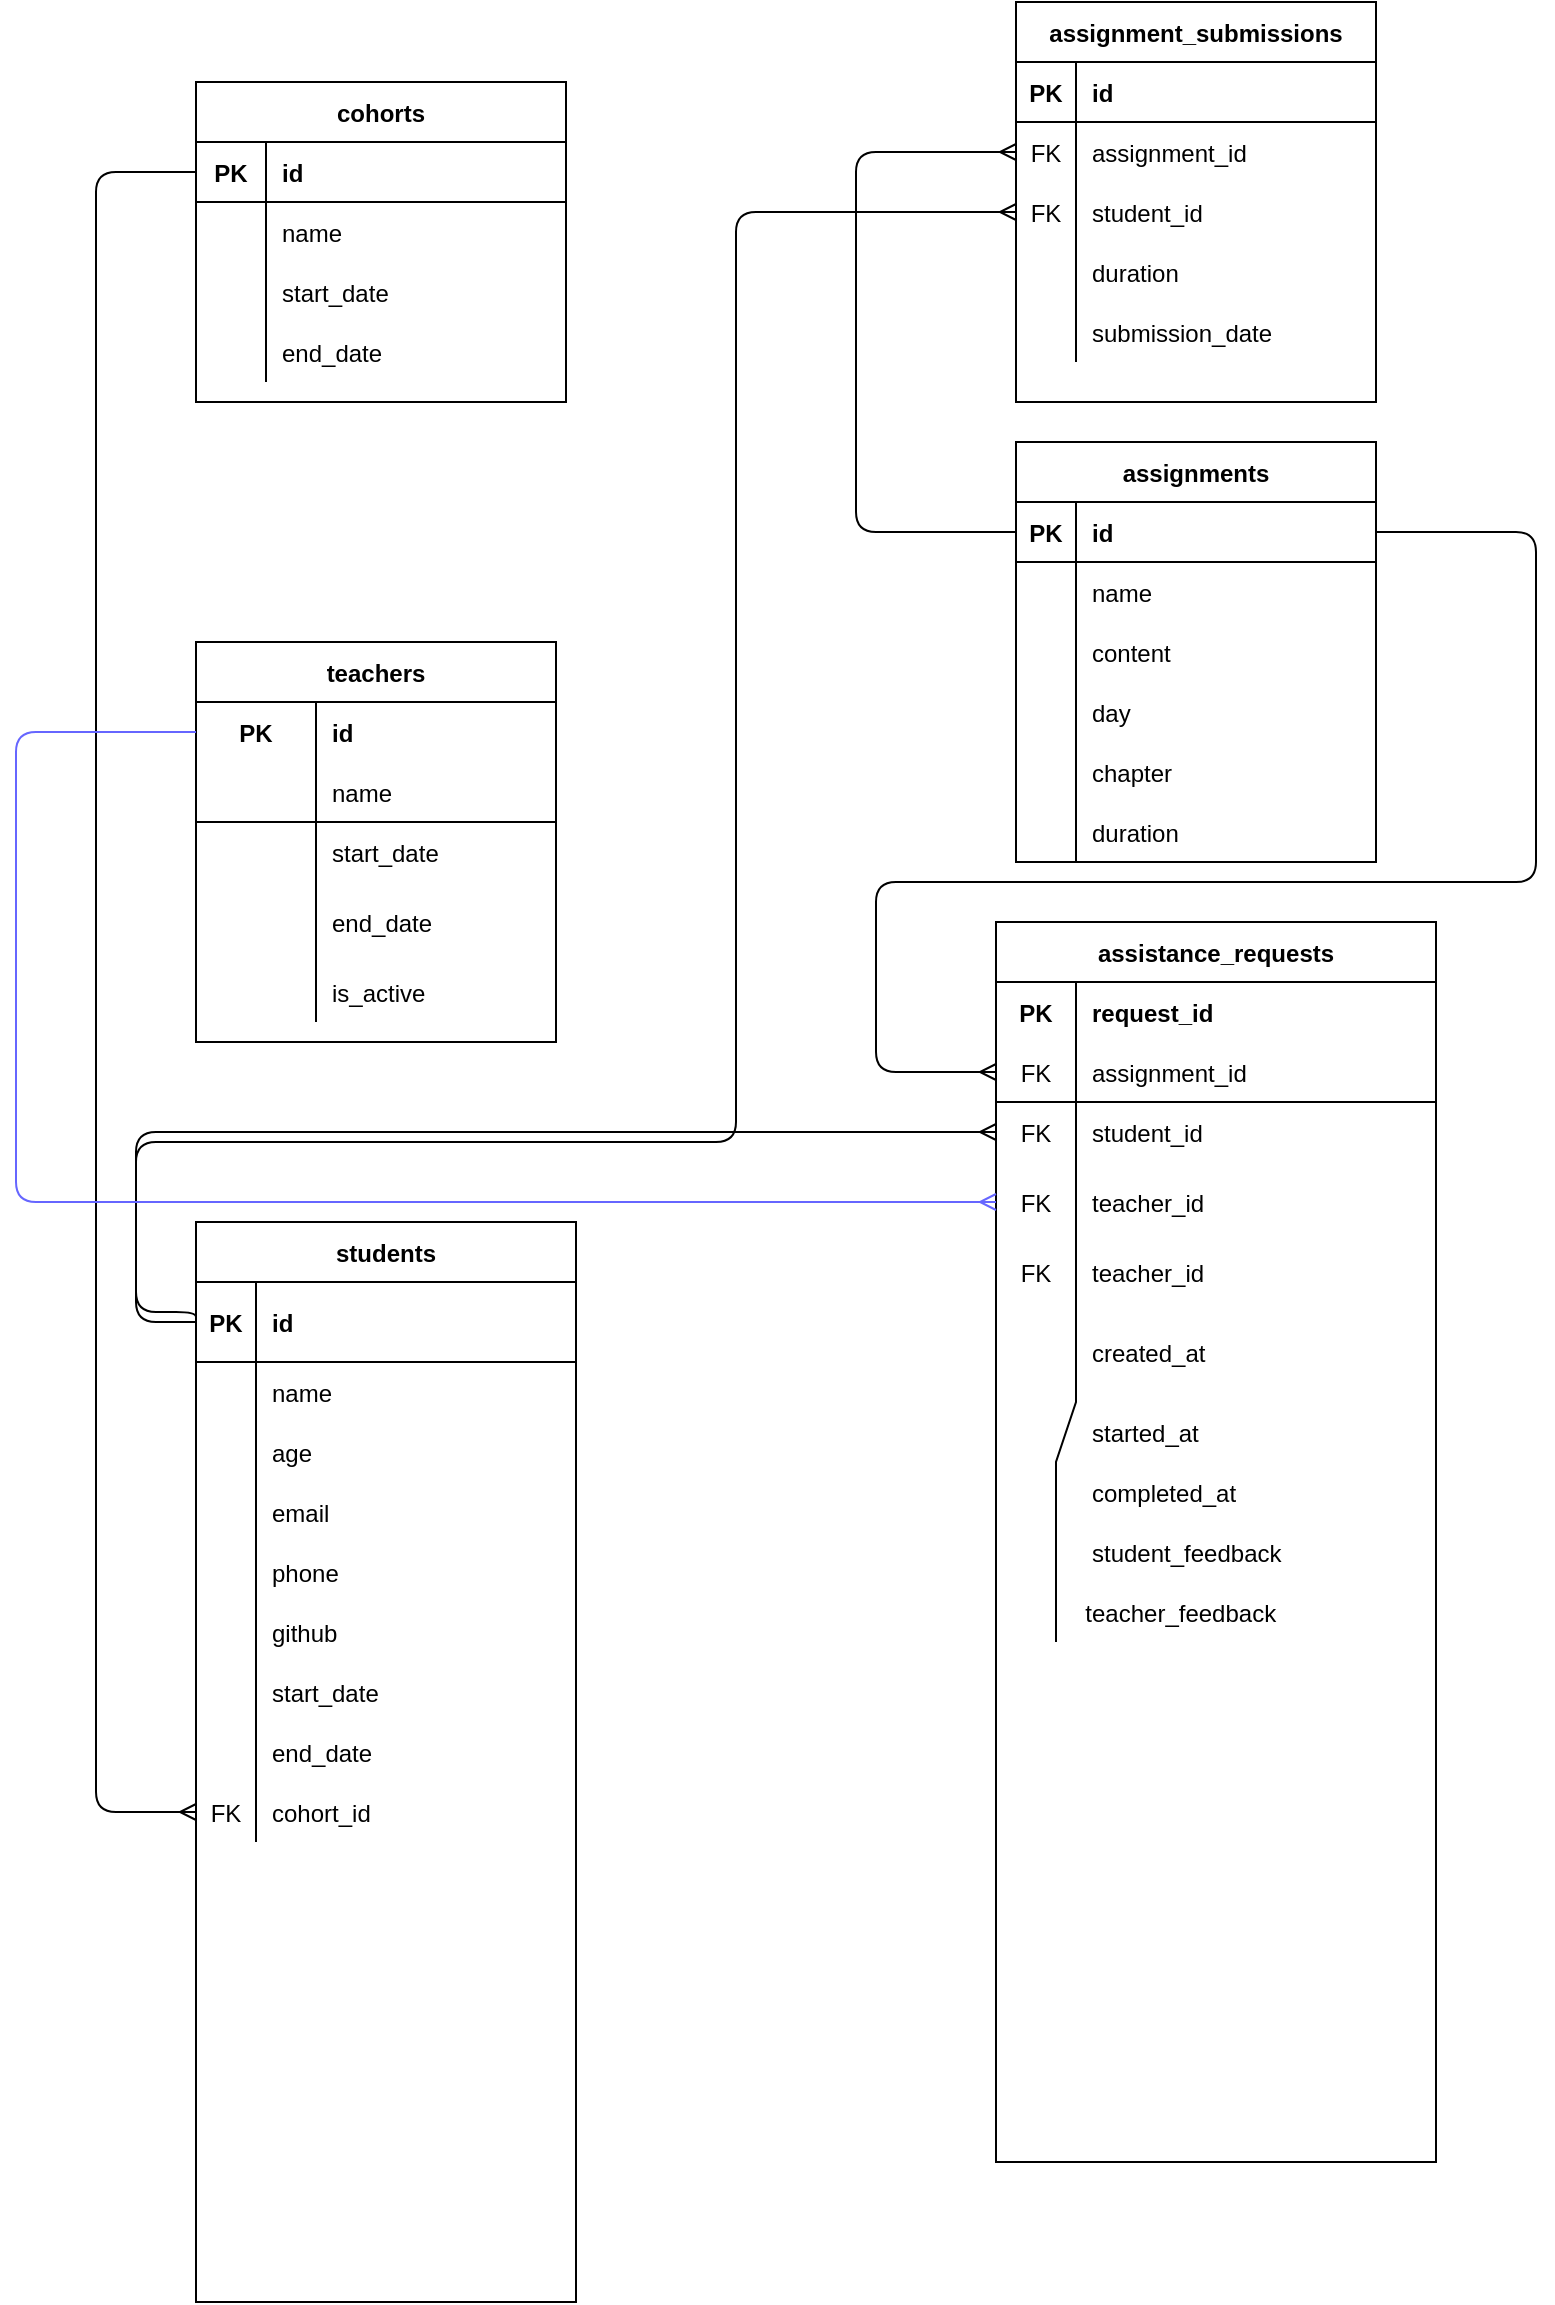<mxfile version="13.6.3" type="github"><diagram id="R2lEEEUBdFMjLlhIrx00" name="Page-1"><mxGraphModel dx="2802" dy="1162" grid="1" gridSize="10" guides="1" tooltips="1" connect="1" arrows="1" fold="1" page="1" pageScale="1" pageWidth="1920" pageHeight="1200" math="0" shadow="0" extFonts="Permanent Marker^https://fonts.googleapis.com/css?family=Permanent+Marker"><root><mxCell id="0"/><mxCell id="1" parent="0"/><mxCell id="VkyUYNrbynWBZZWqEZog-88" value="assignment_submissions" style="shape=table;startSize=30;container=1;collapsible=1;childLayout=tableLayout;fixedRows=1;rowLines=0;fontStyle=1;align=center;resizeLast=1;fillColor=none;" vertex="1" parent="1"><mxGeometry x="460" y="30" width="180" height="200" as="geometry"/></mxCell><mxCell id="VkyUYNrbynWBZZWqEZog-89" value="" style="shape=partialRectangle;collapsible=0;dropTarget=0;pointerEvents=0;fillColor=none;top=0;left=0;bottom=1;right=0;points=[[0,0.5],[1,0.5]];portConstraint=eastwest;" vertex="1" parent="VkyUYNrbynWBZZWqEZog-88"><mxGeometry y="30" width="180" height="30" as="geometry"/></mxCell><mxCell id="VkyUYNrbynWBZZWqEZog-90" value="PK" style="shape=partialRectangle;connectable=0;fillColor=none;top=0;left=0;bottom=0;right=0;fontStyle=1;overflow=hidden;" vertex="1" parent="VkyUYNrbynWBZZWqEZog-89"><mxGeometry width="30" height="30" as="geometry"/></mxCell><mxCell id="VkyUYNrbynWBZZWqEZog-91" value="id" style="shape=partialRectangle;connectable=0;fillColor=none;top=0;left=0;bottom=0;right=0;align=left;spacingLeft=6;fontStyle=1;overflow=hidden;" vertex="1" parent="VkyUYNrbynWBZZWqEZog-89"><mxGeometry x="30" width="150" height="30" as="geometry"/></mxCell><mxCell id="VkyUYNrbynWBZZWqEZog-92" value="" style="shape=partialRectangle;collapsible=0;dropTarget=0;pointerEvents=0;fillColor=none;top=0;left=0;bottom=0;right=0;points=[[0,0.5],[1,0.5]];portConstraint=eastwest;" vertex="1" parent="VkyUYNrbynWBZZWqEZog-88"><mxGeometry y="60" width="180" height="30" as="geometry"/></mxCell><mxCell id="VkyUYNrbynWBZZWqEZog-93" value="FK" style="shape=partialRectangle;connectable=0;fillColor=none;top=0;left=0;bottom=0;right=0;editable=1;overflow=hidden;" vertex="1" parent="VkyUYNrbynWBZZWqEZog-92"><mxGeometry width="30" height="30" as="geometry"/></mxCell><mxCell id="VkyUYNrbynWBZZWqEZog-94" value="assignment_id" style="shape=partialRectangle;connectable=0;fillColor=none;top=0;left=0;bottom=0;right=0;align=left;spacingLeft=6;overflow=hidden;" vertex="1" parent="VkyUYNrbynWBZZWqEZog-92"><mxGeometry x="30" width="150" height="30" as="geometry"/></mxCell><mxCell id="VkyUYNrbynWBZZWqEZog-95" value="" style="shape=partialRectangle;collapsible=0;dropTarget=0;pointerEvents=0;fillColor=none;top=0;left=0;bottom=0;right=0;points=[[0,0.5],[1,0.5]];portConstraint=eastwest;" vertex="1" parent="VkyUYNrbynWBZZWqEZog-88"><mxGeometry y="90" width="180" height="30" as="geometry"/></mxCell><mxCell id="VkyUYNrbynWBZZWqEZog-96" value="FK" style="shape=partialRectangle;connectable=0;fillColor=none;top=0;left=0;bottom=0;right=0;editable=1;overflow=hidden;" vertex="1" parent="VkyUYNrbynWBZZWqEZog-95"><mxGeometry width="30" height="30" as="geometry"/></mxCell><mxCell id="VkyUYNrbynWBZZWqEZog-97" value="student_id" style="shape=partialRectangle;connectable=0;fillColor=none;top=0;left=0;bottom=0;right=0;align=left;spacingLeft=6;overflow=hidden;" vertex="1" parent="VkyUYNrbynWBZZWqEZog-95"><mxGeometry x="30" width="150" height="30" as="geometry"/></mxCell><mxCell id="VkyUYNrbynWBZZWqEZog-98" value="" style="shape=partialRectangle;collapsible=0;dropTarget=0;pointerEvents=0;fillColor=none;top=0;left=0;bottom=0;right=0;points=[[0,0.5],[1,0.5]];portConstraint=eastwest;" vertex="1" parent="VkyUYNrbynWBZZWqEZog-88"><mxGeometry y="120" width="180" height="30" as="geometry"/></mxCell><mxCell id="VkyUYNrbynWBZZWqEZog-99" value="" style="shape=partialRectangle;connectable=0;fillColor=none;top=0;left=0;bottom=0;right=0;editable=1;overflow=hidden;" vertex="1" parent="VkyUYNrbynWBZZWqEZog-98"><mxGeometry width="30" height="30" as="geometry"/></mxCell><mxCell id="VkyUYNrbynWBZZWqEZog-100" value="duration" style="shape=partialRectangle;connectable=0;fillColor=none;top=0;left=0;bottom=0;right=0;align=left;spacingLeft=6;overflow=hidden;" vertex="1" parent="VkyUYNrbynWBZZWqEZog-98"><mxGeometry x="30" width="150" height="30" as="geometry"/></mxCell><mxCell id="VkyUYNrbynWBZZWqEZog-103" value="" style="shape=partialRectangle;collapsible=0;dropTarget=0;pointerEvents=0;fillColor=none;top=0;left=0;bottom=0;right=0;points=[[0,0.5],[1,0.5]];portConstraint=eastwest;" vertex="1" parent="VkyUYNrbynWBZZWqEZog-88"><mxGeometry y="150" width="180" height="30" as="geometry"/></mxCell><mxCell id="VkyUYNrbynWBZZWqEZog-104" value="" style="shape=partialRectangle;connectable=0;fillColor=none;top=0;left=0;bottom=0;right=0;fontStyle=0;overflow=hidden;" vertex="1" parent="VkyUYNrbynWBZZWqEZog-103"><mxGeometry width="30" height="30" as="geometry"/></mxCell><mxCell id="VkyUYNrbynWBZZWqEZog-105" value="submission_date" style="shape=partialRectangle;connectable=0;fillColor=none;top=0;left=0;bottom=0;right=0;align=left;spacingLeft=6;fontStyle=0;overflow=hidden;" vertex="1" parent="VkyUYNrbynWBZZWqEZog-103"><mxGeometry x="30" width="150" height="30" as="geometry"/></mxCell><mxCell id="VkyUYNrbynWBZZWqEZog-110" value="students" style="shape=table;startSize=30;container=1;collapsible=1;childLayout=tableLayout;fixedRows=1;rowLines=0;fontStyle=1;align=center;resizeLast=1;fillColor=none;" vertex="1" parent="1"><mxGeometry x="50" y="640" width="190" height="540" as="geometry"/></mxCell><mxCell id="VkyUYNrbynWBZZWqEZog-111" value="" style="shape=partialRectangle;collapsible=0;dropTarget=0;pointerEvents=0;fillColor=none;top=0;left=0;bottom=1;right=0;points=[[0,0.5],[1,0.5]];portConstraint=eastwest;" vertex="1" parent="VkyUYNrbynWBZZWqEZog-110"><mxGeometry y="30" width="190" height="40" as="geometry"/></mxCell><mxCell id="VkyUYNrbynWBZZWqEZog-112" value="PK" style="shape=partialRectangle;connectable=0;fillColor=none;top=0;left=0;bottom=0;right=0;fontStyle=1;overflow=hidden;" vertex="1" parent="VkyUYNrbynWBZZWqEZog-111"><mxGeometry width="30" height="40" as="geometry"/></mxCell><mxCell id="VkyUYNrbynWBZZWqEZog-113" value="id" style="shape=partialRectangle;connectable=0;fillColor=none;top=0;left=0;bottom=0;right=0;align=left;spacingLeft=6;fontStyle=1;overflow=hidden;" vertex="1" parent="VkyUYNrbynWBZZWqEZog-111"><mxGeometry x="30" width="160" height="40" as="geometry"/></mxCell><mxCell id="VkyUYNrbynWBZZWqEZog-114" value="" style="shape=partialRectangle;collapsible=0;dropTarget=0;pointerEvents=0;fillColor=none;top=0;left=0;bottom=0;right=0;points=[[0,0.5],[1,0.5]];portConstraint=eastwest;" vertex="1" parent="VkyUYNrbynWBZZWqEZog-110"><mxGeometry y="70" width="190" height="30" as="geometry"/></mxCell><mxCell id="VkyUYNrbynWBZZWqEZog-115" value="" style="shape=partialRectangle;connectable=0;fillColor=none;top=0;left=0;bottom=0;right=0;editable=1;overflow=hidden;" vertex="1" parent="VkyUYNrbynWBZZWqEZog-114"><mxGeometry width="30" height="30" as="geometry"/></mxCell><mxCell id="VkyUYNrbynWBZZWqEZog-116" value="name" style="shape=partialRectangle;connectable=0;fillColor=none;top=0;left=0;bottom=0;right=0;align=left;spacingLeft=6;overflow=hidden;" vertex="1" parent="VkyUYNrbynWBZZWqEZog-114"><mxGeometry x="30" width="160" height="30" as="geometry"/></mxCell><mxCell id="VkyUYNrbynWBZZWqEZog-117" value="" style="shape=partialRectangle;collapsible=0;dropTarget=0;pointerEvents=0;fillColor=none;top=0;left=0;bottom=0;right=0;points=[[0,0.5],[1,0.5]];portConstraint=eastwest;" vertex="1" parent="VkyUYNrbynWBZZWqEZog-110"><mxGeometry y="100" width="190" height="30" as="geometry"/></mxCell><mxCell id="VkyUYNrbynWBZZWqEZog-118" value="" style="shape=partialRectangle;connectable=0;fillColor=none;top=0;left=0;bottom=0;right=0;editable=1;overflow=hidden;" vertex="1" parent="VkyUYNrbynWBZZWqEZog-117"><mxGeometry width="30" height="30" as="geometry"/></mxCell><mxCell id="VkyUYNrbynWBZZWqEZog-119" value="age" style="shape=partialRectangle;connectable=0;fillColor=none;top=0;left=0;bottom=0;right=0;align=left;spacingLeft=6;overflow=hidden;" vertex="1" parent="VkyUYNrbynWBZZWqEZog-117"><mxGeometry x="30" width="160" height="30" as="geometry"/></mxCell><mxCell id="VkyUYNrbynWBZZWqEZog-120" value="" style="shape=partialRectangle;collapsible=0;dropTarget=0;pointerEvents=0;fillColor=none;top=0;left=0;bottom=0;right=0;points=[[0,0.5],[1,0.5]];portConstraint=eastwest;" vertex="1" parent="VkyUYNrbynWBZZWqEZog-110"><mxGeometry y="130" width="190" height="30" as="geometry"/></mxCell><mxCell id="VkyUYNrbynWBZZWqEZog-121" value="" style="shape=partialRectangle;connectable=0;fillColor=none;top=0;left=0;bottom=0;right=0;editable=1;overflow=hidden;" vertex="1" parent="VkyUYNrbynWBZZWqEZog-120"><mxGeometry width="30" height="30" as="geometry"/></mxCell><mxCell id="VkyUYNrbynWBZZWqEZog-122" value="email" style="shape=partialRectangle;connectable=0;fillColor=none;top=0;left=0;bottom=0;right=0;align=left;spacingLeft=6;overflow=hidden;" vertex="1" parent="VkyUYNrbynWBZZWqEZog-120"><mxGeometry x="30" width="160" height="30" as="geometry"/></mxCell><mxCell id="VkyUYNrbynWBZZWqEZog-123" value="" style="shape=partialRectangle;collapsible=0;dropTarget=0;pointerEvents=0;fillColor=none;top=0;left=0;bottom=0;right=0;points=[[0,0.5],[1,0.5]];portConstraint=eastwest;" vertex="1" parent="VkyUYNrbynWBZZWqEZog-110"><mxGeometry y="160" width="190" height="30" as="geometry"/></mxCell><mxCell id="VkyUYNrbynWBZZWqEZog-124" value="" style="shape=partialRectangle;connectable=0;fillColor=none;top=0;left=0;bottom=0;right=0;fontStyle=0;overflow=hidden;" vertex="1" parent="VkyUYNrbynWBZZWqEZog-123"><mxGeometry width="30" height="30" as="geometry"/></mxCell><mxCell id="VkyUYNrbynWBZZWqEZog-125" value="phone" style="shape=partialRectangle;connectable=0;fillColor=none;top=0;left=0;bottom=0;right=0;align=left;spacingLeft=6;fontStyle=0;overflow=hidden;" vertex="1" parent="VkyUYNrbynWBZZWqEZog-123"><mxGeometry x="30" width="160" height="30" as="geometry"/></mxCell><mxCell id="VkyUYNrbynWBZZWqEZog-126" value="" style="shape=partialRectangle;collapsible=0;dropTarget=0;pointerEvents=0;fillColor=none;top=0;left=0;bottom=0;right=0;points=[[0,0.5],[1,0.5]];portConstraint=eastwest;" vertex="1" parent="VkyUYNrbynWBZZWqEZog-110"><mxGeometry y="190" width="190" height="30" as="geometry"/></mxCell><mxCell id="VkyUYNrbynWBZZWqEZog-127" value="" style="shape=partialRectangle;connectable=0;fillColor=none;top=0;left=0;bottom=0;right=0;fontStyle=0;overflow=hidden;" vertex="1" parent="VkyUYNrbynWBZZWqEZog-126"><mxGeometry width="30" height="30" as="geometry"/></mxCell><mxCell id="VkyUYNrbynWBZZWqEZog-128" value="github" style="shape=partialRectangle;connectable=0;fillColor=none;top=0;left=0;bottom=0;right=0;align=left;spacingLeft=6;fontStyle=0;overflow=hidden;" vertex="1" parent="VkyUYNrbynWBZZWqEZog-126"><mxGeometry x="30" width="160" height="30" as="geometry"/></mxCell><mxCell id="VkyUYNrbynWBZZWqEZog-129" value="" style="shape=partialRectangle;collapsible=0;dropTarget=0;pointerEvents=0;fillColor=none;top=0;left=0;bottom=0;right=0;points=[[0,0.5],[1,0.5]];portConstraint=eastwest;" vertex="1" parent="VkyUYNrbynWBZZWqEZog-110"><mxGeometry y="220" width="190" height="30" as="geometry"/></mxCell><mxCell id="VkyUYNrbynWBZZWqEZog-130" value="" style="shape=partialRectangle;connectable=0;fillColor=none;top=0;left=0;bottom=0;right=0;fontStyle=0;overflow=hidden;" vertex="1" parent="VkyUYNrbynWBZZWqEZog-129"><mxGeometry width="30" height="30" as="geometry"/></mxCell><mxCell id="VkyUYNrbynWBZZWqEZog-131" value="start_date" style="shape=partialRectangle;connectable=0;fillColor=none;top=0;left=0;bottom=0;right=0;align=left;spacingLeft=6;fontStyle=0;overflow=hidden;" vertex="1" parent="VkyUYNrbynWBZZWqEZog-129"><mxGeometry x="30" width="160" height="30" as="geometry"/></mxCell><mxCell id="VkyUYNrbynWBZZWqEZog-132" value="" style="shape=partialRectangle;collapsible=0;dropTarget=0;pointerEvents=0;fillColor=none;top=0;left=0;bottom=0;right=0;points=[[0,0.5],[1,0.5]];portConstraint=eastwest;" vertex="1" parent="VkyUYNrbynWBZZWqEZog-110"><mxGeometry y="250" width="190" height="30" as="geometry"/></mxCell><mxCell id="VkyUYNrbynWBZZWqEZog-133" value="" style="shape=partialRectangle;connectable=0;fillColor=none;top=0;left=0;bottom=0;right=0;fontStyle=0;overflow=hidden;" vertex="1" parent="VkyUYNrbynWBZZWqEZog-132"><mxGeometry width="30" height="30" as="geometry"/></mxCell><mxCell id="VkyUYNrbynWBZZWqEZog-134" value="end_date" style="shape=partialRectangle;connectable=0;fillColor=none;top=0;left=0;bottom=0;right=0;align=left;spacingLeft=6;fontStyle=0;overflow=hidden;" vertex="1" parent="VkyUYNrbynWBZZWqEZog-132"><mxGeometry x="30" width="160" height="30" as="geometry"/></mxCell><mxCell id="VkyUYNrbynWBZZWqEZog-135" value="" style="shape=partialRectangle;collapsible=0;dropTarget=0;pointerEvents=0;fillColor=none;top=0;left=0;bottom=0;right=0;points=[[0,0.5],[1,0.5]];portConstraint=eastwest;" vertex="1" parent="VkyUYNrbynWBZZWqEZog-110"><mxGeometry y="280" width="190" height="30" as="geometry"/></mxCell><mxCell id="VkyUYNrbynWBZZWqEZog-136" value="FK" style="shape=partialRectangle;connectable=0;fillColor=none;top=0;left=0;bottom=0;right=0;fontStyle=0;overflow=hidden;" vertex="1" parent="VkyUYNrbynWBZZWqEZog-135"><mxGeometry width="30" height="30" as="geometry"/></mxCell><mxCell id="VkyUYNrbynWBZZWqEZog-137" value="cohort_id" style="shape=partialRectangle;connectable=0;fillColor=none;top=0;left=0;bottom=0;right=0;align=left;spacingLeft=6;fontStyle=0;overflow=hidden;" vertex="1" parent="VkyUYNrbynWBZZWqEZog-135"><mxGeometry x="30" width="160" height="30" as="geometry"/></mxCell><mxCell id="VkyUYNrbynWBZZWqEZog-144" value="cohorts" style="shape=table;startSize=30;container=1;collapsible=1;childLayout=tableLayout;fixedRows=1;rowLines=0;fontStyle=1;align=center;resizeLast=1;fillColor=none;" vertex="1" parent="1"><mxGeometry x="50" y="70" width="185" height="160" as="geometry"/></mxCell><mxCell id="VkyUYNrbynWBZZWqEZog-145" value="" style="shape=partialRectangle;collapsible=0;dropTarget=0;pointerEvents=0;fillColor=none;top=0;left=0;bottom=1;right=0;points=[[0,0.5],[1,0.5]];portConstraint=eastwest;" vertex="1" parent="VkyUYNrbynWBZZWqEZog-144"><mxGeometry y="30" width="185" height="30" as="geometry"/></mxCell><mxCell id="VkyUYNrbynWBZZWqEZog-146" value="PK" style="shape=partialRectangle;connectable=0;fillColor=none;top=0;left=0;bottom=0;right=0;fontStyle=1;overflow=hidden;" vertex="1" parent="VkyUYNrbynWBZZWqEZog-145"><mxGeometry width="35" height="30" as="geometry"/></mxCell><mxCell id="VkyUYNrbynWBZZWqEZog-147" value="id" style="shape=partialRectangle;connectable=0;fillColor=none;top=0;left=0;bottom=0;right=0;align=left;spacingLeft=6;fontStyle=1;overflow=hidden;" vertex="1" parent="VkyUYNrbynWBZZWqEZog-145"><mxGeometry x="35" width="150" height="30" as="geometry"/></mxCell><mxCell id="VkyUYNrbynWBZZWqEZog-148" value="" style="shape=partialRectangle;collapsible=0;dropTarget=0;pointerEvents=0;fillColor=none;top=0;left=0;bottom=0;right=0;points=[[0,0.5],[1,0.5]];portConstraint=eastwest;" vertex="1" parent="VkyUYNrbynWBZZWqEZog-144"><mxGeometry y="60" width="185" height="30" as="geometry"/></mxCell><mxCell id="VkyUYNrbynWBZZWqEZog-149" value="" style="shape=partialRectangle;connectable=0;fillColor=none;top=0;left=0;bottom=0;right=0;editable=1;overflow=hidden;" vertex="1" parent="VkyUYNrbynWBZZWqEZog-148"><mxGeometry width="35" height="30" as="geometry"/></mxCell><mxCell id="VkyUYNrbynWBZZWqEZog-150" value="name" style="shape=partialRectangle;connectable=0;fillColor=none;top=0;left=0;bottom=0;right=0;align=left;spacingLeft=6;overflow=hidden;" vertex="1" parent="VkyUYNrbynWBZZWqEZog-148"><mxGeometry x="35" width="150" height="30" as="geometry"/></mxCell><mxCell id="VkyUYNrbynWBZZWqEZog-151" value="" style="shape=partialRectangle;collapsible=0;dropTarget=0;pointerEvents=0;fillColor=none;top=0;left=0;bottom=0;right=0;points=[[0,0.5],[1,0.5]];portConstraint=eastwest;" vertex="1" parent="VkyUYNrbynWBZZWqEZog-144"><mxGeometry y="90" width="185" height="30" as="geometry"/></mxCell><mxCell id="VkyUYNrbynWBZZWqEZog-152" value="" style="shape=partialRectangle;connectable=0;fillColor=none;top=0;left=0;bottom=0;right=0;editable=1;overflow=hidden;" vertex="1" parent="VkyUYNrbynWBZZWqEZog-151"><mxGeometry width="35" height="30" as="geometry"/></mxCell><mxCell id="VkyUYNrbynWBZZWqEZog-153" value="start_date" style="shape=partialRectangle;connectable=0;fillColor=none;top=0;left=0;bottom=0;right=0;align=left;spacingLeft=6;overflow=hidden;" vertex="1" parent="VkyUYNrbynWBZZWqEZog-151"><mxGeometry x="35" width="150" height="30" as="geometry"/></mxCell><mxCell id="VkyUYNrbynWBZZWqEZog-154" value="" style="shape=partialRectangle;collapsible=0;dropTarget=0;pointerEvents=0;fillColor=none;top=0;left=0;bottom=0;right=0;points=[[0,0.5],[1,0.5]];portConstraint=eastwest;" vertex="1" parent="VkyUYNrbynWBZZWqEZog-144"><mxGeometry y="120" width="185" height="30" as="geometry"/></mxCell><mxCell id="VkyUYNrbynWBZZWqEZog-155" value="" style="shape=partialRectangle;connectable=0;fillColor=none;top=0;left=0;bottom=0;right=0;editable=1;overflow=hidden;" vertex="1" parent="VkyUYNrbynWBZZWqEZog-154"><mxGeometry width="35" height="30" as="geometry"/></mxCell><mxCell id="VkyUYNrbynWBZZWqEZog-156" value="end_date" style="shape=partialRectangle;connectable=0;fillColor=none;top=0;left=0;bottom=0;right=0;align=left;spacingLeft=6;overflow=hidden;" vertex="1" parent="VkyUYNrbynWBZZWqEZog-154"><mxGeometry x="35" width="150" height="30" as="geometry"/></mxCell><mxCell id="VkyUYNrbynWBZZWqEZog-191" value="" style="fontSize=12;html=1;endArrow=ERmany;exitX=0;exitY=0.333;exitDx=0;exitDy=0;exitPerimeter=0;strokeColor=none;edgeStyle=orthogonalEdgeStyle;entryX=0;entryY=0.5;entryDx=0;entryDy=0;" edge="1" parent="1" source="VkyUYNrbynWBZZWqEZog-111" target="VkyUYNrbynWBZZWqEZog-58"><mxGeometry width="100" height="100" relative="1" as="geometry"><mxPoint x="310" y="650" as="sourcePoint"/><mxPoint x="390" y="560" as="targetPoint"/><Array as="points"><mxPoint x="40" y="680"/><mxPoint x="40" y="615"/><mxPoint x="380" y="615"/><mxPoint x="380" y="600"/><mxPoint x="430" y="600"/></Array></mxGeometry></mxCell><mxCell id="VkyUYNrbynWBZZWqEZog-194" value="" style="edgeStyle=orthogonalEdgeStyle;fontSize=12;html=1;endArrow=ERmany;exitX=0;exitY=0.5;exitDx=0;exitDy=0;entryX=0;entryY=0.5;entryDx=0;entryDy=0;" edge="1" parent="1" source="VkyUYNrbynWBZZWqEZog-111" target="VkyUYNrbynWBZZWqEZog-58"><mxGeometry width="100" height="100" relative="1" as="geometry"><mxPoint x="330" y="700" as="sourcePoint"/><mxPoint x="430" y="600" as="targetPoint"/><Array as="points"><mxPoint x="50" y="685"/><mxPoint x="20" y="685"/><mxPoint x="20" y="595"/></Array></mxGeometry></mxCell><mxCell id="VkyUYNrbynWBZZWqEZog-51" value="assistance_requests" style="shape=table;startSize=30;container=1;collapsible=1;childLayout=tableLayout;fixedRows=1;rowLines=0;fontStyle=1;align=center;resizeLast=1;" vertex="1" parent="1"><mxGeometry x="450" y="490" width="220" height="620" as="geometry"/></mxCell><mxCell id="VkyUYNrbynWBZZWqEZog-52" value="" style="shape=partialRectangle;collapsible=0;dropTarget=0;pointerEvents=0;fillColor=none;top=0;left=0;bottom=0;right=0;points=[[0,0.5],[1,0.5]];portConstraint=eastwest;" vertex="1" parent="VkyUYNrbynWBZZWqEZog-51"><mxGeometry y="30" width="220" height="30" as="geometry"/></mxCell><mxCell id="VkyUYNrbynWBZZWqEZog-53" value="PK" style="shape=partialRectangle;connectable=0;fillColor=none;top=0;left=0;bottom=0;right=0;fontStyle=1;overflow=hidden;" vertex="1" parent="VkyUYNrbynWBZZWqEZog-52"><mxGeometry width="40" height="30" as="geometry"/></mxCell><mxCell id="VkyUYNrbynWBZZWqEZog-54" value="request_id" style="shape=partialRectangle;connectable=0;fillColor=none;top=0;left=0;bottom=0;right=0;align=left;spacingLeft=6;fontStyle=1;overflow=hidden;" vertex="1" parent="VkyUYNrbynWBZZWqEZog-52"><mxGeometry x="40" width="180" height="30" as="geometry"/></mxCell><mxCell id="VkyUYNrbynWBZZWqEZog-55" value="" style="shape=partialRectangle;collapsible=0;dropTarget=0;pointerEvents=0;fillColor=none;top=0;left=0;bottom=1;right=0;points=[[0,0.5],[1,0.5]];portConstraint=eastwest;" vertex="1" parent="VkyUYNrbynWBZZWqEZog-51"><mxGeometry y="60" width="220" height="30" as="geometry"/></mxCell><mxCell id="VkyUYNrbynWBZZWqEZog-56" value="FK" style="shape=partialRectangle;connectable=0;fillColor=none;top=0;left=0;bottom=0;right=0;fontStyle=0;overflow=hidden;" vertex="1" parent="VkyUYNrbynWBZZWqEZog-55"><mxGeometry width="40" height="30" as="geometry"/></mxCell><mxCell id="VkyUYNrbynWBZZWqEZog-57" value="assignment_id" style="shape=partialRectangle;connectable=0;fillColor=none;top=0;left=0;bottom=0;right=0;align=left;spacingLeft=6;fontStyle=0;overflow=hidden;" vertex="1" parent="VkyUYNrbynWBZZWqEZog-55"><mxGeometry x="40" width="180" height="30" as="geometry"/></mxCell><mxCell id="VkyUYNrbynWBZZWqEZog-58" value="" style="shape=partialRectangle;collapsible=0;dropTarget=0;pointerEvents=0;fillColor=none;top=0;left=0;bottom=0;right=0;points=[[0,0.5],[1,0.5]];portConstraint=eastwest;" vertex="1" parent="VkyUYNrbynWBZZWqEZog-51"><mxGeometry y="90" width="220" height="30" as="geometry"/></mxCell><mxCell id="VkyUYNrbynWBZZWqEZog-59" value="FK" style="shape=partialRectangle;connectable=0;fillColor=none;top=0;left=0;bottom=0;right=0;editable=1;overflow=hidden;" vertex="1" parent="VkyUYNrbynWBZZWqEZog-58"><mxGeometry width="40" height="30" as="geometry"/></mxCell><mxCell id="VkyUYNrbynWBZZWqEZog-60" value="student_id" style="shape=partialRectangle;connectable=0;fillColor=none;top=0;left=0;bottom=0;right=0;align=left;spacingLeft=6;overflow=hidden;" vertex="1" parent="VkyUYNrbynWBZZWqEZog-58"><mxGeometry x="40" width="180" height="30" as="geometry"/></mxCell><mxCell id="VkyUYNrbynWBZZWqEZog-61" value="" style="shape=partialRectangle;collapsible=0;dropTarget=0;pointerEvents=0;fillColor=none;top=0;left=0;bottom=0;right=0;points=[[0,0.5],[1,0.5]];portConstraint=eastwest;" vertex="1" parent="VkyUYNrbynWBZZWqEZog-51"><mxGeometry y="120" width="220" height="40" as="geometry"/></mxCell><mxCell id="VkyUYNrbynWBZZWqEZog-62" value="FK" style="shape=partialRectangle;connectable=0;fillColor=none;top=0;left=0;bottom=0;right=0;editable=1;overflow=hidden;" vertex="1" parent="VkyUYNrbynWBZZWqEZog-61"><mxGeometry width="40" height="40" as="geometry"/></mxCell><mxCell id="VkyUYNrbynWBZZWqEZog-63" value="teacher_id" style="shape=partialRectangle;connectable=0;top=0;left=0;bottom=0;right=0;align=left;spacingLeft=6;overflow=hidden;fillColor=none;" vertex="1" parent="VkyUYNrbynWBZZWqEZog-61"><mxGeometry x="40" width="180" height="40" as="geometry"/></mxCell><mxCell id="VkyUYNrbynWBZZWqEZog-64" value="" style="shape=partialRectangle;collapsible=0;dropTarget=0;pointerEvents=0;fillColor=none;top=0;left=0;bottom=0;right=0;points=[[0,0.5],[1,0.5]];portConstraint=eastwest;" vertex="1" parent="VkyUYNrbynWBZZWqEZog-51"><mxGeometry y="160" width="220" height="30" as="geometry"/></mxCell><mxCell id="VkyUYNrbynWBZZWqEZog-65" value="FK" style="shape=partialRectangle;connectable=0;fillColor=none;top=0;left=0;bottom=0;right=0;editable=1;overflow=hidden;" vertex="1" parent="VkyUYNrbynWBZZWqEZog-64"><mxGeometry width="40" height="30" as="geometry"/></mxCell><mxCell id="VkyUYNrbynWBZZWqEZog-66" value="teacher_id" style="shape=partialRectangle;connectable=0;fillColor=none;top=0;left=0;bottom=0;right=0;align=left;spacingLeft=6;overflow=hidden;" vertex="1" parent="VkyUYNrbynWBZZWqEZog-64"><mxGeometry x="40" width="180" height="30" as="geometry"/></mxCell><mxCell id="VkyUYNrbynWBZZWqEZog-71" value="" style="shape=partialRectangle;collapsible=0;dropTarget=0;pointerEvents=0;fillColor=none;top=0;left=0;bottom=0;right=0;points=[[0,0.5],[1,0.5]];portConstraint=eastwest;" vertex="1" parent="VkyUYNrbynWBZZWqEZog-51"><mxGeometry y="190" width="220" height="50" as="geometry"/></mxCell><mxCell id="VkyUYNrbynWBZZWqEZog-72" value="" style="shape=partialRectangle;connectable=0;fillColor=none;top=0;left=0;bottom=0;right=0;editable=1;overflow=hidden;" vertex="1" parent="VkyUYNrbynWBZZWqEZog-71"><mxGeometry width="40" height="50" as="geometry"/></mxCell><mxCell id="VkyUYNrbynWBZZWqEZog-73" value="created_at" style="shape=partialRectangle;connectable=0;fillColor=none;top=0;left=0;bottom=0;right=0;align=left;spacingLeft=6;overflow=hidden;" vertex="1" parent="VkyUYNrbynWBZZWqEZog-71"><mxGeometry x="40" width="180" height="50" as="geometry"/></mxCell><mxCell id="VkyUYNrbynWBZZWqEZog-195" value="" style="shape=partialRectangle;collapsible=0;dropTarget=0;pointerEvents=0;fillColor=none;top=0;left=0;bottom=0;right=0;points=[[0,0.5],[1,0.5]];portConstraint=eastwest;" vertex="1" parent="VkyUYNrbynWBZZWqEZog-51"><mxGeometry y="240" width="220" height="30" as="geometry"/></mxCell><mxCell id="VkyUYNrbynWBZZWqEZog-196" value="" style="shape=partialRectangle;connectable=0;fillColor=none;top=0;left=0;bottom=0;right=0;fontStyle=0;overflow=hidden;" vertex="1" parent="VkyUYNrbynWBZZWqEZog-195"><mxGeometry width="30" height="30" as="geometry"/></mxCell><mxCell id="VkyUYNrbynWBZZWqEZog-197" value="   started_at" style="shape=partialRectangle;connectable=0;fillColor=none;top=0;left=0;bottom=0;right=0;align=left;spacingLeft=6;fontStyle=0;overflow=hidden;" vertex="1" parent="VkyUYNrbynWBZZWqEZog-195"><mxGeometry x="30" width="190" height="30" as="geometry"/></mxCell><mxCell id="VkyUYNrbynWBZZWqEZog-198" value="" style="shape=partialRectangle;collapsible=0;dropTarget=0;pointerEvents=0;fillColor=none;top=0;left=0;bottom=0;right=0;points=[[0,0.5],[1,0.5]];portConstraint=eastwest;" vertex="1" parent="VkyUYNrbynWBZZWqEZog-51"><mxGeometry y="270" width="220" height="30" as="geometry"/></mxCell><mxCell id="VkyUYNrbynWBZZWqEZog-199" value="" style="shape=partialRectangle;connectable=0;fillColor=none;top=0;left=0;bottom=0;right=0;fontStyle=0;overflow=hidden;" vertex="1" parent="VkyUYNrbynWBZZWqEZog-198"><mxGeometry width="30" height="30" as="geometry"/></mxCell><mxCell id="VkyUYNrbynWBZZWqEZog-200" value="   completed_at" style="shape=partialRectangle;connectable=0;fillColor=none;top=0;left=0;bottom=0;right=0;align=left;spacingLeft=6;fontStyle=0;overflow=hidden;" vertex="1" parent="VkyUYNrbynWBZZWqEZog-198"><mxGeometry x="30" width="190" height="30" as="geometry"/></mxCell><mxCell id="VkyUYNrbynWBZZWqEZog-201" value="" style="shape=partialRectangle;collapsible=0;dropTarget=0;pointerEvents=0;fillColor=none;top=0;left=0;bottom=0;right=0;points=[[0,0.5],[1,0.5]];portConstraint=eastwest;" vertex="1" parent="VkyUYNrbynWBZZWqEZog-51"><mxGeometry y="300" width="220" height="30" as="geometry"/></mxCell><mxCell id="VkyUYNrbynWBZZWqEZog-202" value="" style="shape=partialRectangle;connectable=0;fillColor=none;top=0;left=0;bottom=0;right=0;fontStyle=0;overflow=hidden;" vertex="1" parent="VkyUYNrbynWBZZWqEZog-201"><mxGeometry width="30" height="30" as="geometry"/></mxCell><mxCell id="VkyUYNrbynWBZZWqEZog-203" value="   student_feedback" style="shape=partialRectangle;connectable=0;fillColor=none;top=0;left=0;bottom=0;right=0;align=left;spacingLeft=6;fontStyle=0;overflow=hidden;" vertex="1" parent="VkyUYNrbynWBZZWqEZog-201"><mxGeometry x="30" width="190" height="30" as="geometry"/></mxCell><mxCell id="VkyUYNrbynWBZZWqEZog-204" value="" style="shape=partialRectangle;collapsible=0;dropTarget=0;pointerEvents=0;fillColor=none;top=0;left=0;bottom=0;right=0;points=[[0,0.5],[1,0.5]];portConstraint=eastwest;" vertex="1" parent="VkyUYNrbynWBZZWqEZog-51"><mxGeometry y="330" width="220" height="30" as="geometry"/></mxCell><mxCell id="VkyUYNrbynWBZZWqEZog-205" value="" style="shape=partialRectangle;connectable=0;fillColor=none;top=0;left=0;bottom=0;right=0;fontStyle=0;overflow=hidden;" vertex="1" parent="VkyUYNrbynWBZZWqEZog-204"><mxGeometry width="30" height="30" as="geometry"/></mxCell><mxCell id="VkyUYNrbynWBZZWqEZog-206" value="  teacher_feedback" style="shape=partialRectangle;connectable=0;fillColor=none;top=0;left=0;bottom=0;right=0;align=left;spacingLeft=6;fontStyle=0;overflow=hidden;" vertex="1" parent="VkyUYNrbynWBZZWqEZog-204"><mxGeometry x="30" width="190" height="30" as="geometry"/></mxCell><mxCell id="VkyUYNrbynWBZZWqEZog-6" value="teachers" style="shape=table;startSize=30;container=1;collapsible=1;childLayout=tableLayout;fixedRows=1;rowLines=0;fontStyle=1;align=center;resizeLast=1;" vertex="1" parent="1"><mxGeometry x="50" y="350" width="180" height="200" as="geometry"/></mxCell><mxCell id="VkyUYNrbynWBZZWqEZog-7" value="" style="shape=partialRectangle;collapsible=0;dropTarget=0;pointerEvents=0;fillColor=none;top=0;left=0;bottom=0;right=0;points=[[0,0.5],[1,0.5]];portConstraint=eastwest;" vertex="1" parent="VkyUYNrbynWBZZWqEZog-6"><mxGeometry y="30" width="180" height="30" as="geometry"/></mxCell><mxCell id="VkyUYNrbynWBZZWqEZog-8" value="PK" style="shape=partialRectangle;connectable=0;fillColor=none;top=0;left=0;bottom=0;right=0;fontStyle=1;overflow=hidden;" vertex="1" parent="VkyUYNrbynWBZZWqEZog-7"><mxGeometry width="60" height="30" as="geometry"/></mxCell><mxCell id="VkyUYNrbynWBZZWqEZog-9" value="id" style="shape=partialRectangle;connectable=0;fillColor=none;top=0;left=0;bottom=0;right=0;align=left;spacingLeft=6;fontStyle=1;overflow=hidden;" vertex="1" parent="VkyUYNrbynWBZZWqEZog-7"><mxGeometry x="60" width="120" height="30" as="geometry"/></mxCell><mxCell id="VkyUYNrbynWBZZWqEZog-10" value="" style="shape=partialRectangle;collapsible=0;dropTarget=0;pointerEvents=0;fillColor=none;top=0;left=0;bottom=1;right=0;points=[[0,0.5],[1,0.5]];portConstraint=eastwest;" vertex="1" parent="VkyUYNrbynWBZZWqEZog-6"><mxGeometry y="60" width="180" height="30" as="geometry"/></mxCell><mxCell id="VkyUYNrbynWBZZWqEZog-11" value="" style="shape=partialRectangle;connectable=0;fillColor=none;top=0;left=0;bottom=0;right=0;fontStyle=1;overflow=hidden;" vertex="1" parent="VkyUYNrbynWBZZWqEZog-10"><mxGeometry width="60" height="30" as="geometry"/></mxCell><mxCell id="VkyUYNrbynWBZZWqEZog-12" value="name" style="shape=partialRectangle;connectable=0;fillColor=none;top=0;left=0;bottom=0;right=0;align=left;spacingLeft=6;fontStyle=0;overflow=hidden;" vertex="1" parent="VkyUYNrbynWBZZWqEZog-10"><mxGeometry x="60" width="120" height="30" as="geometry"/></mxCell><mxCell id="VkyUYNrbynWBZZWqEZog-13" value="" style="shape=partialRectangle;collapsible=0;dropTarget=0;pointerEvents=0;fillColor=none;top=0;left=0;bottom=0;right=0;points=[[0,0.5],[1,0.5]];portConstraint=eastwest;" vertex="1" parent="VkyUYNrbynWBZZWqEZog-6"><mxGeometry y="90" width="180" height="30" as="geometry"/></mxCell><mxCell id="VkyUYNrbynWBZZWqEZog-14" value="" style="shape=partialRectangle;connectable=0;fillColor=none;top=0;left=0;bottom=0;right=0;editable=1;overflow=hidden;" vertex="1" parent="VkyUYNrbynWBZZWqEZog-13"><mxGeometry width="60" height="30" as="geometry"/></mxCell><mxCell id="VkyUYNrbynWBZZWqEZog-15" value="start_date" style="shape=partialRectangle;connectable=0;fillColor=none;top=0;left=0;bottom=0;right=0;align=left;spacingLeft=6;overflow=hidden;" vertex="1" parent="VkyUYNrbynWBZZWqEZog-13"><mxGeometry x="60" width="120" height="30" as="geometry"/></mxCell><mxCell id="VkyUYNrbynWBZZWqEZog-16" value="" style="shape=partialRectangle;collapsible=0;dropTarget=0;pointerEvents=0;fillColor=none;top=0;left=0;bottom=0;right=0;points=[[0,0.5],[1,0.5]];portConstraint=eastwest;" vertex="1" parent="VkyUYNrbynWBZZWqEZog-6"><mxGeometry y="120" width="180" height="40" as="geometry"/></mxCell><mxCell id="VkyUYNrbynWBZZWqEZog-17" value="" style="shape=partialRectangle;connectable=0;fillColor=none;top=0;left=0;bottom=0;right=0;editable=1;overflow=hidden;" vertex="1" parent="VkyUYNrbynWBZZWqEZog-16"><mxGeometry width="60" height="40" as="geometry"/></mxCell><mxCell id="VkyUYNrbynWBZZWqEZog-18" value="end_date" style="shape=partialRectangle;connectable=0;top=0;left=0;bottom=0;right=0;align=left;spacingLeft=6;overflow=hidden;fillColor=none;" vertex="1" parent="VkyUYNrbynWBZZWqEZog-16"><mxGeometry x="60" width="120" height="40" as="geometry"/></mxCell><mxCell id="VkyUYNrbynWBZZWqEZog-25" value="" style="shape=partialRectangle;collapsible=0;dropTarget=0;pointerEvents=0;fillColor=none;top=0;left=0;bottom=0;right=0;points=[[0,0.5],[1,0.5]];portConstraint=eastwest;" vertex="1" parent="VkyUYNrbynWBZZWqEZog-6"><mxGeometry y="160" width="180" height="30" as="geometry"/></mxCell><mxCell id="VkyUYNrbynWBZZWqEZog-26" value="" style="shape=partialRectangle;connectable=0;fillColor=none;top=0;left=0;bottom=0;right=0;editable=1;overflow=hidden;" vertex="1" parent="VkyUYNrbynWBZZWqEZog-25"><mxGeometry width="60" height="30" as="geometry"/></mxCell><mxCell id="VkyUYNrbynWBZZWqEZog-27" value="is_active" style="shape=partialRectangle;connectable=0;fillColor=none;top=0;left=0;bottom=0;right=0;align=left;spacingLeft=6;overflow=hidden;" vertex="1" parent="VkyUYNrbynWBZZWqEZog-25"><mxGeometry x="60" width="120" height="30" as="geometry"/></mxCell><mxCell id="VkyUYNrbynWBZZWqEZog-207" value="" style="edgeStyle=orthogonalEdgeStyle;fontSize=12;html=1;endArrow=ERmany;exitX=1;exitY=0.5;exitDx=0;exitDy=0;entryX=0;entryY=0.5;entryDx=0;entryDy=0;" edge="1" parent="1" source="VkyUYNrbynWBZZWqEZog-173" target="VkyUYNrbynWBZZWqEZog-55"><mxGeometry width="100" height="100" relative="1" as="geometry"><mxPoint x="670" y="430" as="sourcePoint"/><mxPoint x="770" y="330" as="targetPoint"/><Array as="points"><mxPoint x="720" y="295"/><mxPoint x="720" y="470"/><mxPoint x="390" y="470"/><mxPoint x="390" y="565"/></Array></mxGeometry></mxCell><mxCell id="VkyUYNrbynWBZZWqEZog-172" value="assignments" style="shape=table;startSize=30;container=1;collapsible=1;childLayout=tableLayout;fixedRows=1;rowLines=0;fontStyle=1;align=center;resizeLast=1;fillColor=none;" vertex="1" parent="1"><mxGeometry x="460" y="250" width="180" height="210" as="geometry"/></mxCell><mxCell id="VkyUYNrbynWBZZWqEZog-173" value="" style="shape=partialRectangle;collapsible=0;dropTarget=0;pointerEvents=0;fillColor=none;top=0;left=0;bottom=1;right=0;points=[[0,0.5],[1,0.5]];portConstraint=eastwest;" vertex="1" parent="VkyUYNrbynWBZZWqEZog-172"><mxGeometry y="30" width="180" height="30" as="geometry"/></mxCell><mxCell id="VkyUYNrbynWBZZWqEZog-174" value="PK" style="shape=partialRectangle;connectable=0;fillColor=none;top=0;left=0;bottom=0;right=0;fontStyle=1;overflow=hidden;" vertex="1" parent="VkyUYNrbynWBZZWqEZog-173"><mxGeometry width="30" height="30" as="geometry"/></mxCell><mxCell id="VkyUYNrbynWBZZWqEZog-175" value="id" style="shape=partialRectangle;connectable=0;fillColor=none;top=0;left=0;bottom=0;right=0;align=left;spacingLeft=6;fontStyle=1;overflow=hidden;" vertex="1" parent="VkyUYNrbynWBZZWqEZog-173"><mxGeometry x="30" width="150" height="30" as="geometry"/></mxCell><mxCell id="VkyUYNrbynWBZZWqEZog-176" value="" style="shape=partialRectangle;collapsible=0;dropTarget=0;pointerEvents=0;fillColor=none;top=0;left=0;bottom=0;right=0;points=[[0,0.5],[1,0.5]];portConstraint=eastwest;" vertex="1" parent="VkyUYNrbynWBZZWqEZog-172"><mxGeometry y="60" width="180" height="30" as="geometry"/></mxCell><mxCell id="VkyUYNrbynWBZZWqEZog-177" value="" style="shape=partialRectangle;connectable=0;fillColor=none;top=0;left=0;bottom=0;right=0;editable=1;overflow=hidden;" vertex="1" parent="VkyUYNrbynWBZZWqEZog-176"><mxGeometry width="30" height="30" as="geometry"/></mxCell><mxCell id="VkyUYNrbynWBZZWqEZog-178" value="name" style="shape=partialRectangle;connectable=0;fillColor=none;top=0;left=0;bottom=0;right=0;align=left;spacingLeft=6;overflow=hidden;" vertex="1" parent="VkyUYNrbynWBZZWqEZog-176"><mxGeometry x="30" width="150" height="30" as="geometry"/></mxCell><mxCell id="VkyUYNrbynWBZZWqEZog-179" value="" style="shape=partialRectangle;collapsible=0;dropTarget=0;pointerEvents=0;fillColor=none;top=0;left=0;bottom=0;right=0;points=[[0,0.5],[1,0.5]];portConstraint=eastwest;" vertex="1" parent="VkyUYNrbynWBZZWqEZog-172"><mxGeometry y="90" width="180" height="30" as="geometry"/></mxCell><mxCell id="VkyUYNrbynWBZZWqEZog-180" value="" style="shape=partialRectangle;connectable=0;fillColor=none;top=0;left=0;bottom=0;right=0;editable=1;overflow=hidden;" vertex="1" parent="VkyUYNrbynWBZZWqEZog-179"><mxGeometry width="30" height="30" as="geometry"/></mxCell><mxCell id="VkyUYNrbynWBZZWqEZog-181" value="content" style="shape=partialRectangle;connectable=0;fillColor=none;top=0;left=0;bottom=0;right=0;align=left;spacingLeft=6;overflow=hidden;" vertex="1" parent="VkyUYNrbynWBZZWqEZog-179"><mxGeometry x="30" width="150" height="30" as="geometry"/></mxCell><mxCell id="VkyUYNrbynWBZZWqEZog-182" value="" style="shape=partialRectangle;collapsible=0;dropTarget=0;pointerEvents=0;fillColor=none;top=0;left=0;bottom=0;right=0;points=[[0,0.5],[1,0.5]];portConstraint=eastwest;" vertex="1" parent="VkyUYNrbynWBZZWqEZog-172"><mxGeometry y="120" width="180" height="30" as="geometry"/></mxCell><mxCell id="VkyUYNrbynWBZZWqEZog-183" value="" style="shape=partialRectangle;connectable=0;fillColor=none;top=0;left=0;bottom=0;right=0;editable=1;overflow=hidden;" vertex="1" parent="VkyUYNrbynWBZZWqEZog-182"><mxGeometry width="30" height="30" as="geometry"/></mxCell><mxCell id="VkyUYNrbynWBZZWqEZog-184" value="day" style="shape=partialRectangle;connectable=0;fillColor=none;top=0;left=0;bottom=0;right=0;align=left;spacingLeft=6;overflow=hidden;" vertex="1" parent="VkyUYNrbynWBZZWqEZog-182"><mxGeometry x="30" width="150" height="30" as="geometry"/></mxCell><mxCell id="VkyUYNrbynWBZZWqEZog-185" value="" style="shape=partialRectangle;collapsible=0;dropTarget=0;pointerEvents=0;fillColor=none;top=0;left=0;bottom=0;right=0;points=[[0,0.5],[1,0.5]];portConstraint=eastwest;" vertex="1" parent="VkyUYNrbynWBZZWqEZog-172"><mxGeometry y="150" width="180" height="30" as="geometry"/></mxCell><mxCell id="VkyUYNrbynWBZZWqEZog-186" value="" style="shape=partialRectangle;connectable=0;fillColor=none;top=0;left=0;bottom=0;right=0;fontStyle=0;overflow=hidden;" vertex="1" parent="VkyUYNrbynWBZZWqEZog-185"><mxGeometry width="30" height="30" as="geometry"/></mxCell><mxCell id="VkyUYNrbynWBZZWqEZog-187" value="chapter" style="shape=partialRectangle;connectable=0;fillColor=none;top=0;left=0;bottom=0;right=0;align=left;spacingLeft=6;fontStyle=0;overflow=hidden;" vertex="1" parent="VkyUYNrbynWBZZWqEZog-185"><mxGeometry x="30" width="150" height="30" as="geometry"/></mxCell><mxCell id="VkyUYNrbynWBZZWqEZog-188" value="" style="shape=partialRectangle;collapsible=0;dropTarget=0;pointerEvents=0;fillColor=none;top=0;left=0;bottom=0;right=0;points=[[0,0.5],[1,0.5]];portConstraint=eastwest;" vertex="1" parent="VkyUYNrbynWBZZWqEZog-172"><mxGeometry y="180" width="180" height="30" as="geometry"/></mxCell><mxCell id="VkyUYNrbynWBZZWqEZog-189" value="" style="shape=partialRectangle;connectable=0;fillColor=none;top=0;left=0;bottom=0;right=0;fontStyle=0;overflow=hidden;" vertex="1" parent="VkyUYNrbynWBZZWqEZog-188"><mxGeometry width="30" height="30" as="geometry"/></mxCell><mxCell id="VkyUYNrbynWBZZWqEZog-190" value="duration" style="shape=partialRectangle;connectable=0;fillColor=none;top=0;left=0;bottom=0;right=0;align=left;spacingLeft=6;fontStyle=0;overflow=hidden;" vertex="1" parent="VkyUYNrbynWBZZWqEZog-188"><mxGeometry x="30" width="150" height="30" as="geometry"/></mxCell><mxCell id="VkyUYNrbynWBZZWqEZog-208" value="" style="edgeStyle=orthogonalEdgeStyle;fontSize=12;html=1;endArrow=ERmany;exitX=0;exitY=0.5;exitDx=0;exitDy=0;entryX=0;entryY=0.5;entryDx=0;entryDy=0;" edge="1" parent="1" source="VkyUYNrbynWBZZWqEZog-111" target="VkyUYNrbynWBZZWqEZog-95"><mxGeometry width="100" height="100" relative="1" as="geometry"><mxPoint x="10" y="610" as="sourcePoint"/><mxPoint x="260" y="540" as="targetPoint"/><Array as="points"><mxPoint x="20" y="690"/><mxPoint x="20" y="600"/><mxPoint x="320" y="600"/><mxPoint x="320" y="135"/></Array></mxGeometry></mxCell><mxCell id="VkyUYNrbynWBZZWqEZog-209" value="" style="edgeStyle=orthogonalEdgeStyle;fontSize=12;html=1;endArrow=ERmany;exitX=0;exitY=0.5;exitDx=0;exitDy=0;entryX=0;entryY=0.5;entryDx=0;entryDy=0;" edge="1" parent="1" source="VkyUYNrbynWBZZWqEZog-145" target="VkyUYNrbynWBZZWqEZog-135"><mxGeometry width="100" height="100" relative="1" as="geometry"><mxPoint x="210" y="320" as="sourcePoint"/><mxPoint x="310" y="220" as="targetPoint"/><Array as="points"><mxPoint y="115"/><mxPoint y="935"/></Array></mxGeometry></mxCell><mxCell id="VkyUYNrbynWBZZWqEZog-210" value="" style="edgeStyle=orthogonalEdgeStyle;fontSize=12;html=1;endArrow=ERmany;entryX=0;entryY=0.5;entryDx=0;entryDy=0;exitX=0;exitY=0.5;exitDx=0;exitDy=0;" edge="1" parent="1" source="VkyUYNrbynWBZZWqEZog-173" target="VkyUYNrbynWBZZWqEZog-92"><mxGeometry width="100" height="100" relative="1" as="geometry"><mxPoint x="350" y="340" as="sourcePoint"/><mxPoint x="450" y="240" as="targetPoint"/><Array as="points"><mxPoint x="380" y="295"/><mxPoint x="380" y="105"/></Array></mxGeometry></mxCell><mxCell id="VkyUYNrbynWBZZWqEZog-211" value="" style="edgeStyle=orthogonalEdgeStyle;fontSize=12;html=1;endArrow=ERmany;entryX=0;entryY=0.5;entryDx=0;entryDy=0;exitX=0;exitY=0.5;exitDx=0;exitDy=0;strokeColor=#6666FF;" edge="1" parent="1" source="VkyUYNrbynWBZZWqEZog-7" target="VkyUYNrbynWBZZWqEZog-61"><mxGeometry width="100" height="100" relative="1" as="geometry"><mxPoint x="-110" y="650" as="sourcePoint"/><mxPoint x="-10" y="550" as="targetPoint"/><Array as="points"><mxPoint x="-40" y="395"/><mxPoint x="-40" y="630"/></Array></mxGeometry></mxCell></root></mxGraphModel></diagram></mxfile>
